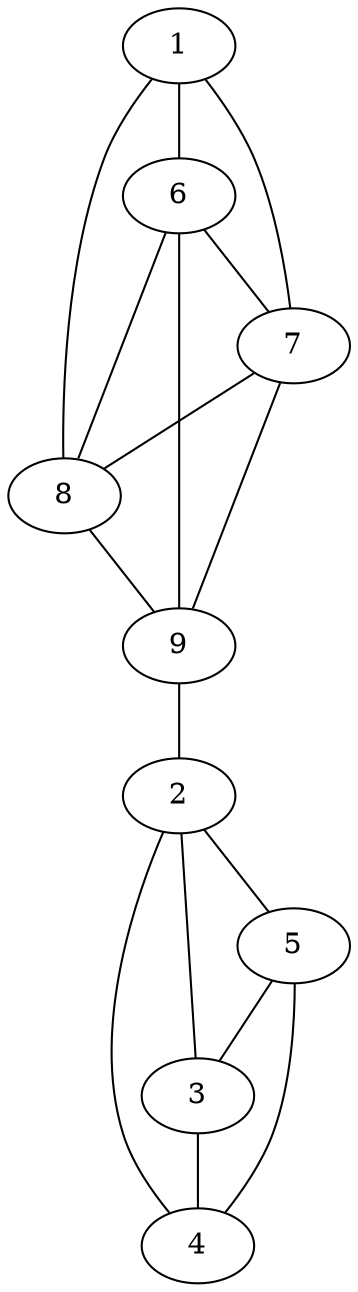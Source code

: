 graph pdb1qcq {
	1	 [aaLength=16,
		sequence=MSSSKRIAKELSDLER,
		type=0];
	6	 [aaLength=6,
		sequence=CSAGPV,
		type=1];
	1 -- 6	 [distance0="37.44798",
		frequency=1,
		type0=1];
	7	 [aaLength=10,
		sequence=DLYHWQASIM,
		type=1];
	1 -- 7	 [distance0="42.4541",
		frequency=1,
		type0=2];
	8	 [aaLength=7,
		sequence=VFFLSIH,
		type=1];
	1 -- 8	 [distance0="57.98578",
		frequency=1,
		type0=3];
	2	 [aaLength=5,
		sequence=LDILK,
		type=0];
	5	 [aaLength=17,
		sequence=DRPKYEATAREWTKKYA,
		type=0];
	2 -- 5	 [distance0="45.19655",
		frequency=1,
		type0=3];
	3	 [aaLength=15,
		sequence=TLSKVLLSICSLLTD,
		type=0];
	2 -- 3	 [distance0="12.82884",
		distance1="7.0",
		frequency=2,
		type0=1,
		type1=4];
	4	 [aaLength=11,
		sequence=VPEIAHIYKTD,
		type=0];
	2 -- 4	 [distance0="39.65822",
		frequency=1,
		type0=2];
	3 -- 4	 [distance0="31.12433",
		distance1="7.0",
		frequency=2,
		type0=2,
		type1=4];
	4 -- 5	 [distance0="14.20502",
		distance1="0.0",
		frequency=2,
		type0=1,
		type1=5];
	5 -- 3	 [distance0="34.25452",
		frequency=1,
		type0=2];
	6 -- 7	 [distance0="8.0",
		distance1="2.0",
		frequency=2,
		type0=1,
		type1=4];
	6 -- 8	 [distance0="28.0",
		frequency=1,
		type0=2];
	7 -- 8	 [distance0="20.0",
		distance1="10.0",
		frequency=2,
		type0=2,
		type1=4];
	9	 [aaLength=4,
		sequence=KISF,
		type=1];
	8 -- 9	 [distance0="17.0",
		distance1="10.0",
		frequency=2,
		type0=1,
		type1=4];
	9 -- 2	 [distance0="16.0",
		frequency=1,
		type0=4];
	9 -- 6	 [distance0="45.0",
		frequency=1,
		type0=3];
	9 -- 7	 [distance0="37.0",
		frequency=1,
		type0=2];
}
